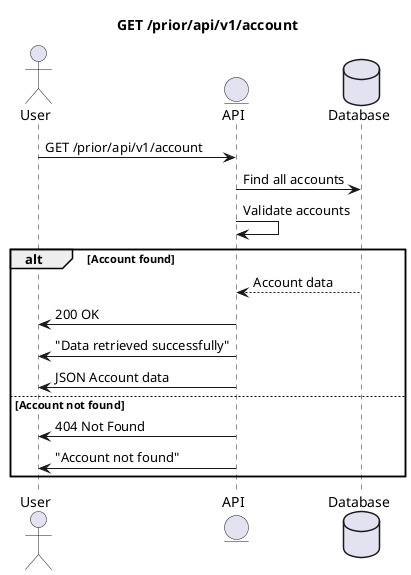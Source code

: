 @startuml
'https://plantuml.com/sequence-diagram

title GET /prior/api/v1/account

actor User as u
entity API as a
database Database as d

u->a : GET /prior/api/v1/account
a->d: Find all accounts
a->a : Validate accounts

alt Account found
    d-->a : Account data
    a->u : 200 OK
    a->u : "Data retrieved successfully"
    a->u : JSON Account data
else Account not found
    a->u : 404 Not Found
    a->u : "Account not found"
end

@enduml